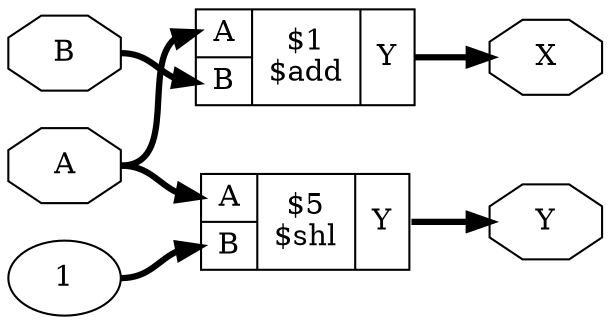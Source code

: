 digraph "test" {
rankdir="LR";
remincross=true;
n1 [ shape=octagon, label="A", color="black", fontcolor="black"];
n2 [ shape=octagon, label="B", color="black", fontcolor="black"];
n3 [ shape=octagon, label="X", color="black", fontcolor="black"];
n4 [ shape=octagon, label="Y", color="black", fontcolor="black"];
c5 [ shape=record, label="{{<p1> A|<p2> B}|$1\n$add|{<p4> Y}}",  ];
v0 [ label="1" ];
c6 [ shape=record, label="{{<p1> A|<p2> B}|$5\n$shl|{<p4> Y}}",  ];
n1:e -> c5:p1:w [color="black", fontcolor="black", style="setlinewidth(3)", label=""];
n1:e -> c6:p1:w [color="black", fontcolor="black", style="setlinewidth(3)", label=""];
n2:e -> c5:p2:w [color="black", fontcolor="black", style="setlinewidth(3)", label=""];
c5:p4:e -> n3:w [color="black", fontcolor="black", style="setlinewidth(3)", label=""];
c6:p4:e -> n4:w [color="black", fontcolor="black", style="setlinewidth(3)", label=""];
v0:e -> c6:p2:w [color="black", fontcolor="black", style="setlinewidth(3)", label=""];
}

